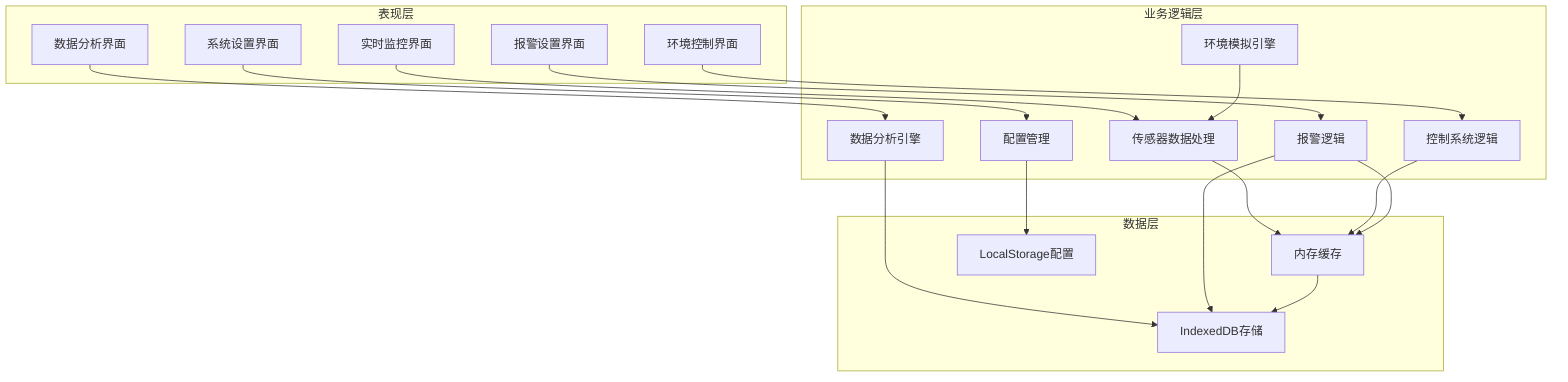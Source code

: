 flowchart TD
    subgraph "表现层"
        UI1[实时监控界面]
        UI2[环境控制界面]
        UI3[数据分析界面]
        UI4[系统设置界面]
        UI5[报警设置界面]
    end
  
    subgraph "业务逻辑层"
        BL1[传感器数据处理]
        BL2[控制系统逻辑]
        BL3[数据分析引擎]
        BL4[配置管理]
        BL5[报警逻辑]
        BL6[环境模拟引擎]
    end
  
    subgraph "数据层"
        DL1[内存缓存]
        DL2[IndexedDB存储]
        DL3[LocalStorage配置]
    end
  
    UI1 --> BL1
    UI2 --> BL2
    UI3 --> BL3
    UI4 --> BL4
    UI5 --> BL5
  
    BL1 --> DL1
    BL2 --> DL1
    BL3 --> DL2
    BL4 --> DL3
    BL5 --> DL1
    BL5 --> DL2
    BL6 --> BL1
  
    DL1 --> DL2